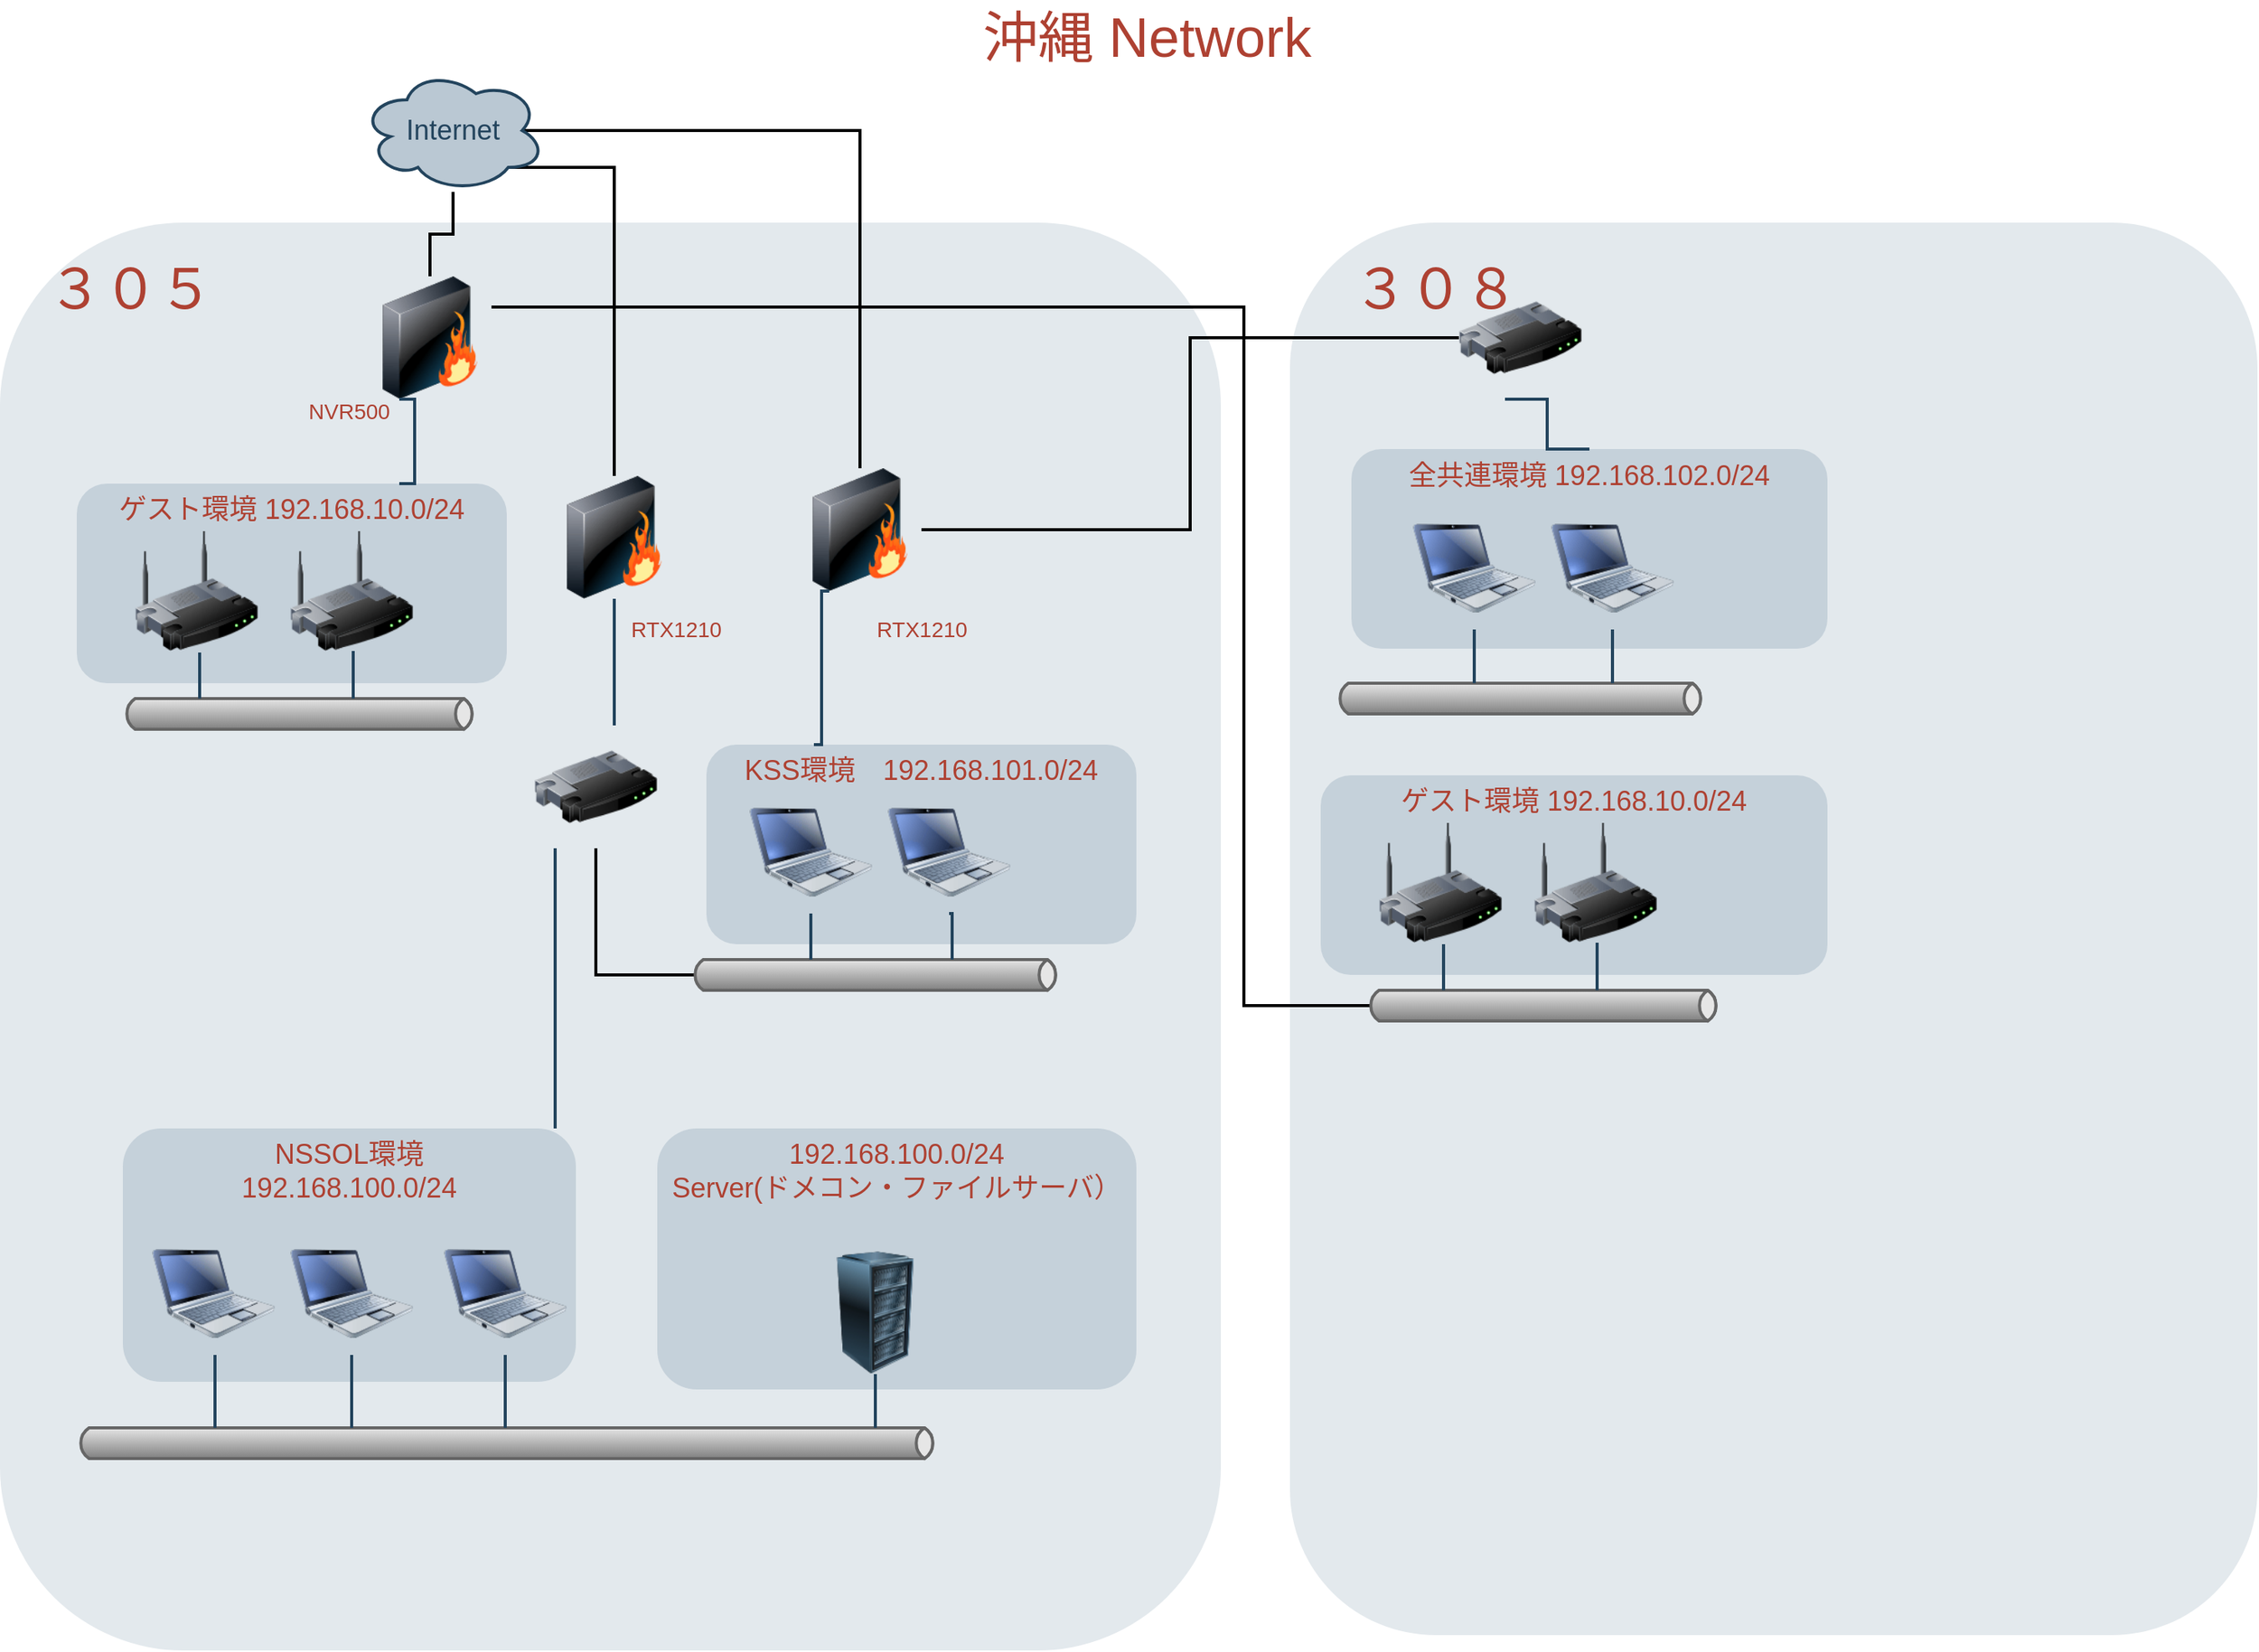 <mxfile version="13.7.3" type="github">
  <diagram id="a45cf8ec-cd66-6f27-3ac3-be6e809c9e4a" name="Page-1">
    <mxGraphModel dx="2031" dy="1146" grid="1" gridSize="10" guides="1" tooltips="1" connect="1" arrows="1" fold="1" page="1" pageScale="1" pageWidth="827" pageHeight="1169" background="#ffffff" math="0" shadow="0">
      <root>
        <mxCell id="0" />
        <mxCell id="1" parent="0" />
        <mxCell id="3" value="" style="rounded=1;whiteSpace=wrap;html=1;shadow=0;strokeColor=none;fillColor=#BAC8D3;gradientColor=none;fontSize=18;fontColor=#F08705;opacity=40;fontStyle=0;strokeWidth=3;" parent="1" vertex="1">
          <mxGeometry x="80" y="160" width="795" height="930" as="geometry" />
        </mxCell>
        <mxCell id="sYRH1KBw7pVgnMUkZbS4-179" value="&lt;span style=&quot;line-height: 17.182px&quot;&gt;ゲスト環境 192.168.10.0/24&lt;/span&gt;" style="rounded=1;whiteSpace=wrap;html=1;shadow=0;strokeColor=none;fillColor=#BAC8D3;gradientColor=none;fontSize=18;fontColor=#AE4132;verticalAlign=top;fontStyle=0;opacity=70;strokeWidth=3;" vertex="1" parent="1">
          <mxGeometry x="130" y="330" width="280" height="130" as="geometry" />
        </mxCell>
        <mxCell id="6" value="&lt;span style=&quot;line-height: 17.182px&quot;&gt;NSSOL環境&lt;br&gt;192.168.100.0/24&lt;br&gt;&lt;/span&gt;" style="rounded=1;whiteSpace=wrap;html=1;shadow=0;strokeColor=none;fillColor=#BAC8D3;gradientColor=none;fontSize=18;fontColor=#AE4132;verticalAlign=top;fontStyle=0;opacity=70;strokeWidth=3;" parent="1" vertex="1">
          <mxGeometry x="160" y="750" width="295" height="165" as="geometry" />
        </mxCell>
        <mxCell id="7" value="192.168.100.0/24&lt;br&gt;Server(ドメコン・ファイルサーバ）" style="rounded=1;whiteSpace=wrap;html=1;shadow=0;strokeColor=none;fillColor=#BAC8D3;gradientColor=none;fontSize=18;fontColor=#AE4132;verticalAlign=top;fontStyle=0;opacity=70;strokeWidth=3;" parent="1" vertex="1">
          <mxGeometry x="508" y="750" width="312" height="170" as="geometry" />
        </mxCell>
        <mxCell id="15" value="" style="rounded=1;whiteSpace=wrap;html=1;shadow=0;strokeColor=none;fillColor=#BAC8D3;gradientColor=none;fontSize=18;fontColor=#AE4132;verticalAlign=bottom;fontStyle=0;opacity=40;strokeWidth=3;" parent="1" vertex="1">
          <mxGeometry x="920" y="160" width="630" height="920" as="geometry" />
        </mxCell>
        <mxCell id="sYRH1KBw7pVgnMUkZbS4-173" style="edgeStyle=orthogonalEdgeStyle;rounded=0;orthogonalLoop=1;jettySize=auto;html=1;exitX=0.31;exitY=0.8;exitDx=0;exitDy=0;exitPerimeter=0;" edge="1" parent="1" source="19">
          <mxGeometry relative="1" as="geometry">
            <mxPoint x="360" y="90" as="targetPoint" />
          </mxGeometry>
        </mxCell>
        <mxCell id="sYRH1KBw7pVgnMUkZbS4-224" style="edgeStyle=orthogonalEdgeStyle;rounded=0;orthogonalLoop=1;jettySize=auto;html=1;exitX=0.8;exitY=0.8;exitDx=0;exitDy=0;exitPerimeter=0;endArrow=none;endFill=0;strokeWidth=2;fontSize=14;" edge="1" parent="1" source="19" target="sYRH1KBw7pVgnMUkZbS4-178">
          <mxGeometry relative="1" as="geometry" />
        </mxCell>
        <mxCell id="sYRH1KBw7pVgnMUkZbS4-225" style="edgeStyle=orthogonalEdgeStyle;rounded=0;orthogonalLoop=1;jettySize=auto;html=1;exitX=0.875;exitY=0.5;exitDx=0;exitDy=0;exitPerimeter=0;entryX=0.5;entryY=0;entryDx=0;entryDy=0;endArrow=none;endFill=0;strokeWidth=2;fontSize=14;" edge="1" parent="1" source="19" target="sYRH1KBw7pVgnMUkZbS4-174">
          <mxGeometry relative="1" as="geometry" />
        </mxCell>
        <mxCell id="19" value="Internet" style="ellipse;shape=cloud;whiteSpace=wrap;html=1;shadow=0;strokeColor=#23445D;fillColor=#BAC8D3;gradientColor=none;fontSize=18;fontColor=#23445D;gradientDirection=north;fontStyle=0;strokeWidth=2;" parent="1" vertex="1">
          <mxGeometry x="315" y="60" width="120" height="80" as="geometry" />
        </mxCell>
        <mxCell id="36" value="" style="image;html=1;image=img/lib/clip_art/computers/Netbook_128x128.png;shadow=0;strokeColor=#000000;fillColor=#FFFFFF;gradientColor=none;fontSize=18;fontColor=#F08705;fontStyle=0" parent="1" vertex="1">
          <mxGeometry x="179" y="817.5" width="80" height="80" as="geometry" />
        </mxCell>
        <mxCell id="37" value="" style="image;html=1;image=img/lib/clip_art/computers/Netbook_128x128.png;shadow=0;strokeColor=#000000;fillColor=#FFFFFF;gradientColor=none;fontSize=18;fontColor=#F08705;fontStyle=0" parent="1" vertex="1">
          <mxGeometry x="269" y="817.5" width="80" height="80" as="geometry" />
        </mxCell>
        <mxCell id="38" value="" style="image;html=1;image=img/lib/clip_art/computers/Netbook_128x128.png;shadow=0;strokeColor=#000000;fillColor=#FFFFFF;gradientColor=none;fontSize=18;fontColor=#F08705;fontStyle=0" parent="1" vertex="1">
          <mxGeometry x="369" y="817.5" width="80" height="80" as="geometry" />
        </mxCell>
        <mxCell id="39" value="" style="image;html=1;image=img/lib/clip_art/computers/Server_Rack_128x128.png;shadow=0;strokeColor=#000000;fillColor=#FFFFFF;gradientColor=none;fontSize=18;fontColor=#F08705;fontStyle=0" parent="1" vertex="1">
          <mxGeometry x="610" y="830" width="80" height="80" as="geometry" />
        </mxCell>
        <mxCell id="48" value="" style="strokeWidth=2;strokeColor=#666666;dashed=0;align=center;html=1;fontSize=8;shape=mxgraph.eip.messageChannel;shadow=0;fillColor=#FFFFFF;gradientColor=none;fontColor=#F08705;fontStyle=0" parent="1" vertex="1">
          <mxGeometry x="130" y="945" width="560" height="20" as="geometry" />
        </mxCell>
        <mxCell id="53" value="" style="image;html=1;image=img/lib/clip_art/networking/Router_128x128.png;shadow=0;strokeColor=#000000;fillColor=#FFFFFF;gradientColor=none;fontSize=18;fontColor=#F08705;fontStyle=0" parent="1" vertex="1">
          <mxGeometry x="428" y="487.5" width="80" height="80" as="geometry" />
        </mxCell>
        <mxCell id="55" value="" style="image;html=1;image=img/lib/clip_art/networking/Wireless_Router_128x128.png;shadow=0;strokeColor=#000000;fillColor=#FFFFFF;gradientColor=none;fontSize=18;fontColor=#F08705;fontStyle=0" parent="1" vertex="1">
          <mxGeometry x="168" y="360" width="80" height="80" as="geometry" />
        </mxCell>
        <mxCell id="sYRH1KBw7pVgnMUkZbS4-223" style="edgeStyle=orthogonalEdgeStyle;rounded=0;orthogonalLoop=1;jettySize=auto;html=1;exitX=0.5;exitY=0;exitDx=0;exitDy=0;endArrow=none;endFill=0;strokeWidth=2;fontSize=14;" edge="1" parent="1" source="82" target="19">
          <mxGeometry relative="1" as="geometry" />
        </mxCell>
        <mxCell id="sYRH1KBw7pVgnMUkZbS4-226" style="edgeStyle=orthogonalEdgeStyle;rounded=0;orthogonalLoop=1;jettySize=auto;html=1;exitX=1;exitY=0.25;exitDx=0;exitDy=0;entryX=0;entryY=0.5;entryDx=2.7;entryDy=0;entryPerimeter=0;endArrow=none;endFill=0;strokeWidth=2;fontSize=14;" edge="1" parent="1" source="82" target="sYRH1KBw7pVgnMUkZbS4-220">
          <mxGeometry relative="1" as="geometry">
            <Array as="points">
              <mxPoint x="890" y="215" />
              <mxPoint x="890" y="670" />
            </Array>
          </mxGeometry>
        </mxCell>
        <mxCell id="82" value="" style="image;html=1;image=img/lib/clip_art/networking/Firewall_128x128.png;shadow=0;strokeColor=#000000;fillColor=#FFFFFF;gradientColor=none;fontSize=18;fontColor=#F08705;fontStyle=0" parent="1" vertex="1">
          <mxGeometry x="320" y="195" width="80" height="80" as="geometry" />
        </mxCell>
        <mxCell id="95" value="" style="edgeStyle=elbowEdgeStyle;strokeWidth=2;rounded=0;endArrow=none;startArrow=none;startSize=10;endSize=10;dashed=0;html=1;strokeColor=#23445D;fontSize=18;fontColor=#F08705;startFill=0;endFill=0;fontStyle=0" parent="1" source="37" target="48" edge="1">
          <mxGeometry relative="1" as="geometry">
            <mxPoint x="200" y="915" as="sourcePoint" />
            <mxPoint x="200" y="955" as="targetPoint" />
          </mxGeometry>
        </mxCell>
        <mxCell id="96" value="" style="edgeStyle=elbowEdgeStyle;strokeWidth=2;rounded=0;endArrow=none;startArrow=none;startSize=10;endSize=10;dashed=0;html=1;strokeColor=#23445D;fontSize=18;fontColor=#F08705;startFill=0;endFill=0;fontStyle=0" parent="1" source="38" target="48" edge="1">
          <mxGeometry relative="1" as="geometry">
            <mxPoint x="210" y="925" as="sourcePoint" />
            <mxPoint x="210" y="965" as="targetPoint" />
          </mxGeometry>
        </mxCell>
        <mxCell id="97" value="" style="edgeStyle=elbowEdgeStyle;strokeWidth=2;rounded=0;endArrow=none;startArrow=none;startSize=10;endSize=10;dashed=0;html=1;strokeColor=#23445D;fontSize=18;fontColor=#F08705;startFill=0;endFill=0;fontStyle=0" parent="1" source="39" target="48" edge="1">
          <mxGeometry relative="1" as="geometry">
            <mxPoint x="390" y="915" as="sourcePoint" />
            <mxPoint x="390" y="955" as="targetPoint" />
          </mxGeometry>
        </mxCell>
        <mxCell id="103" value="" style="edgeStyle=elbowEdgeStyle;strokeWidth=2;rounded=0;endArrow=none;startArrow=none;startSize=10;endSize=10;dashed=0;html=1;strokeColor=#23445D;fontSize=18;fontColor=#F08705;startFill=0;endFill=0;fontStyle=0;exitX=0.5;exitY=1;exitDx=0;exitDy=0;" parent="1" source="sYRH1KBw7pVgnMUkZbS4-178" target="53" edge="1">
          <mxGeometry relative="1" as="geometry">
            <mxPoint x="675" y="604" as="sourcePoint" />
            <mxPoint x="675" y="644" as="targetPoint" />
          </mxGeometry>
        </mxCell>
        <mxCell id="120" value="" style="edgeStyle=elbowEdgeStyle;strokeWidth=2;rounded=0;endArrow=none;startArrow=none;startSize=10;endSize=10;dashed=0;html=1;strokeColor=#23445D;fontSize=18;fontColor=#F08705;startFill=0;endFill=0;fontStyle=0" parent="1" source="6" target="53" edge="1">
          <mxGeometry relative="1" as="geometry">
            <mxPoint x="389.762" y="564.476" as="sourcePoint" />
            <mxPoint x="389.762" y="603.762" as="targetPoint" />
          </mxGeometry>
        </mxCell>
        <mxCell id="167" value="３０５" style="text;html=1;strokeColor=none;fillColor=none;align=center;verticalAlign=middle;whiteSpace=wrap;overflow=hidden;shadow=0;fontSize=36;fontColor=#AE4132;fontStyle=0" parent="1" vertex="1">
          <mxGeometry x="100" y="170" width="130" height="65" as="geometry" />
        </mxCell>
        <mxCell id="168" value="沖縄 Network" style="text;html=1;strokeColor=none;fillColor=none;align=center;verticalAlign=middle;whiteSpace=wrap;overflow=hidden;shadow=0;fontSize=36;fontColor=#AE4132;fontStyle=0" parent="1" vertex="1">
          <mxGeometry x="137" y="15" width="1380" height="45" as="geometry" />
        </mxCell>
        <mxCell id="171" style="edgeStyle=orthogonalEdgeStyle;rounded=0;jumpStyle=none;html=1;exitX=0;exitY=0.5;entryX=0;entryY=0.5;shadow=0;labelBackgroundColor=none;startArrow=none;startFill=0;endArrow=classic;endFill=1;endSize=6;jettySize=auto;orthogonalLoop=1;strokeColor=#23445D;strokeWidth=2;fillColor=#F08705;fontFamily=Helvetica;fontSize=14;fontColor=#F08705;align=left;fontStyle=0" parent="1" source="168" target="168" edge="1">
          <mxGeometry relative="1" as="geometry" />
        </mxCell>
        <mxCell id="sYRH1KBw7pVgnMUkZbS4-172" value="" style="image;html=1;image=img/lib/clip_art/networking/Router_128x128.png;shadow=0;strokeColor=#000000;fillColor=#FFFFFF;gradientColor=none;fontSize=18;fontColor=#F08705;fontStyle=0" vertex="1" parent="1">
          <mxGeometry x="1030" y="195" width="80" height="80" as="geometry" />
        </mxCell>
        <mxCell id="sYRH1KBw7pVgnMUkZbS4-200" style="edgeStyle=orthogonalEdgeStyle;rounded=0;orthogonalLoop=1;jettySize=auto;html=1;exitX=1;exitY=0.5;exitDx=0;exitDy=0;entryX=0;entryY=0.5;entryDx=0;entryDy=0;endArrow=none;endFill=0;strokeWidth=2;fontSize=14;" edge="1" parent="1" source="sYRH1KBw7pVgnMUkZbS4-174" target="sYRH1KBw7pVgnMUkZbS4-172">
          <mxGeometry relative="1" as="geometry" />
        </mxCell>
        <mxCell id="sYRH1KBw7pVgnMUkZbS4-174" value="" style="image;html=1;image=img/lib/clip_art/networking/Firewall_128x128.png;shadow=0;strokeColor=#000000;fillColor=#FFFFFF;gradientColor=none;fontSize=18;fontColor=#F08705;fontStyle=0" vertex="1" parent="1">
          <mxGeometry x="600" y="320" width="80" height="80" as="geometry" />
        </mxCell>
        <mxCell id="sYRH1KBw7pVgnMUkZbS4-176" value="" style="edgeStyle=elbowEdgeStyle;strokeWidth=2;rounded=0;endArrow=none;startArrow=none;startSize=10;endSize=10;dashed=0;html=1;strokeColor=#23445D;fontSize=18;fontColor=#F08705;startFill=0;endFill=0;fontStyle=0" edge="1" parent="1" source="36" target="48">
          <mxGeometry relative="1" as="geometry">
            <mxPoint x="309" y="897.5" as="sourcePoint" />
            <mxPoint x="309" y="945" as="targetPoint" />
            <Array as="points">
              <mxPoint x="220" y="941" />
            </Array>
          </mxGeometry>
        </mxCell>
        <mxCell id="sYRH1KBw7pVgnMUkZbS4-178" value="" style="image;html=1;image=img/lib/clip_art/networking/Firewall_128x128.png;shadow=0;strokeColor=#000000;fillColor=#FFFFFF;gradientColor=none;fontSize=18;fontColor=#F08705;fontStyle=0" vertex="1" parent="1">
          <mxGeometry x="440" y="325" width="80" height="80" as="geometry" />
        </mxCell>
        <mxCell id="sYRH1KBw7pVgnMUkZbS4-180" value="" style="image;html=1;image=img/lib/clip_art/networking/Wireless_Router_128x128.png;shadow=0;strokeColor=#000000;fillColor=#FFFFFF;gradientColor=none;fontSize=18;fontColor=#F08705;fontStyle=0" vertex="1" parent="1">
          <mxGeometry x="269" y="360" width="80" height="80" as="geometry" />
        </mxCell>
        <mxCell id="sYRH1KBw7pVgnMUkZbS4-181" value="" style="edgeStyle=elbowEdgeStyle;strokeWidth=2;rounded=0;endArrow=none;startArrow=none;startSize=10;endSize=10;dashed=0;html=1;strokeColor=#23445D;fontSize=18;fontColor=#F08705;startFill=0;endFill=0;fontStyle=0;entryX=0.75;entryY=0;entryDx=0;entryDy=0;exitX=0.25;exitY=1;exitDx=0;exitDy=0;" edge="1" parent="1" source="82" target="sYRH1KBw7pVgnMUkZbS4-179">
          <mxGeometry relative="1" as="geometry">
            <mxPoint x="350" y="320" as="sourcePoint" />
            <mxPoint x="442" y="387.5" as="targetPoint" />
            <Array as="points">
              <mxPoint x="350" y="320" />
            </Array>
          </mxGeometry>
        </mxCell>
        <mxCell id="sYRH1KBw7pVgnMUkZbS4-183" value="" style="strokeWidth=2;strokeColor=#666666;dashed=0;align=center;html=1;fontSize=8;shape=mxgraph.eip.messageChannel;shadow=0;fillColor=#FFFFFF;gradientColor=none;fontColor=#F08705;fontStyle=0" vertex="1" parent="1">
          <mxGeometry x="160" y="470" width="230" height="20" as="geometry" />
        </mxCell>
        <mxCell id="sYRH1KBw7pVgnMUkZbS4-185" value="" style="edgeStyle=elbowEdgeStyle;strokeWidth=2;rounded=0;endArrow=none;startArrow=none;startSize=10;endSize=10;dashed=0;html=1;strokeColor=#23445D;fontSize=18;fontColor=#F08705;startFill=0;endFill=0;fontStyle=0;" edge="1" parent="1" target="sYRH1KBw7pVgnMUkZbS4-183">
          <mxGeometry relative="1" as="geometry">
            <mxPoint x="210" y="440" as="sourcePoint" />
            <mxPoint x="187.5" y="549.329" as="targetPoint" />
            <Array as="points">
              <mxPoint x="210" y="440" />
              <mxPoint x="188.5" y="573.5" />
            </Array>
          </mxGeometry>
        </mxCell>
        <mxCell id="sYRH1KBw7pVgnMUkZbS4-186" value="" style="edgeStyle=elbowEdgeStyle;strokeWidth=2;rounded=0;endArrow=none;startArrow=none;startSize=10;endSize=10;dashed=0;html=1;strokeColor=#23445D;fontSize=18;fontColor=#F08705;startFill=0;endFill=0;fontStyle=0;exitX=0.5;exitY=1;exitDx=0;exitDy=0;entryX=0;entryY=0;entryDx=150;entryDy=0;entryPerimeter=0;" edge="1" parent="1" source="sYRH1KBw7pVgnMUkZbS4-180" target="sYRH1KBw7pVgnMUkZbS4-183">
          <mxGeometry relative="1" as="geometry">
            <mxPoint x="220" y="450" as="sourcePoint" />
            <mxPoint x="220" y="480" as="targetPoint" />
            <Array as="points">
              <mxPoint x="310" y="460" />
              <mxPoint x="198.5" y="583.5" />
            </Array>
          </mxGeometry>
        </mxCell>
        <mxCell id="sYRH1KBw7pVgnMUkZbS4-187" value="NVR500" style="text;html=1;strokeColor=none;fillColor=none;align=center;verticalAlign=middle;whiteSpace=wrap;overflow=hidden;shadow=0;fontSize=14;fontColor=#AE4132;fontStyle=0" vertex="1" parent="1">
          <mxGeometry x="267" y="257.5" width="81" height="50" as="geometry" />
        </mxCell>
        <mxCell id="sYRH1KBw7pVgnMUkZbS4-188" value="RTX1210" style="text;html=1;strokeColor=none;fillColor=none;align=center;verticalAlign=middle;whiteSpace=wrap;overflow=hidden;shadow=0;fontSize=14;fontColor=#AE4132;fontStyle=0" vertex="1" parent="1">
          <mxGeometry x="480" y="400" width="81" height="50" as="geometry" />
        </mxCell>
        <mxCell id="sYRH1KBw7pVgnMUkZbS4-189" value="RTX1210" style="text;html=1;strokeColor=none;fillColor=none;align=center;verticalAlign=middle;whiteSpace=wrap;overflow=hidden;shadow=0;fontSize=14;fontColor=#AE4132;fontStyle=0" vertex="1" parent="1">
          <mxGeometry x="639.5" y="400" width="81" height="50" as="geometry" />
        </mxCell>
        <mxCell id="sYRH1KBw7pVgnMUkZbS4-199" style="edgeStyle=orthogonalEdgeStyle;rounded=0;orthogonalLoop=1;jettySize=auto;html=1;exitX=0;exitY=0.5;exitDx=2.7;exitDy=0;exitPerimeter=0;fontSize=14;horizontal=0;endArrow=none;endFill=0;strokeWidth=2;" edge="1" parent="1" source="sYRH1KBw7pVgnMUkZbS4-190" target="53">
          <mxGeometry relative="1" as="geometry" />
        </mxCell>
        <mxCell id="sYRH1KBw7pVgnMUkZbS4-190" value="" style="strokeWidth=2;strokeColor=#666666;dashed=0;align=center;html=1;fontSize=8;shape=mxgraph.eip.messageChannel;shadow=0;fillColor=#FFFFFF;gradientColor=none;fontColor=#F08705;fontStyle=0" vertex="1" parent="1">
          <mxGeometry x="530" y="640" width="240" height="20" as="geometry" />
        </mxCell>
        <mxCell id="sYRH1KBw7pVgnMUkZbS4-191" value="KSS環境　192.168.101.0/24" style="rounded=1;whiteSpace=wrap;html=1;shadow=0;strokeColor=none;fillColor=#BAC8D3;gradientColor=none;fontSize=18;fontColor=#AE4132;verticalAlign=top;fontStyle=0;opacity=70;strokeWidth=3;" vertex="1" parent="1">
          <mxGeometry x="540" y="500" width="280" height="130" as="geometry" />
        </mxCell>
        <mxCell id="sYRH1KBw7pVgnMUkZbS4-192" value="" style="image;html=1;image=img/lib/clip_art/computers/Netbook_128x128.png;shadow=0;strokeColor=#000000;fillColor=#FFFFFF;gradientColor=none;fontSize=18;fontColor=#F08705;fontStyle=0" vertex="1" parent="1">
          <mxGeometry x="568" y="530" width="80" height="80" as="geometry" />
        </mxCell>
        <mxCell id="sYRH1KBw7pVgnMUkZbS4-193" value="" style="image;html=1;image=img/lib/clip_art/computers/Netbook_128x128.png;shadow=0;strokeColor=#000000;fillColor=#FFFFFF;gradientColor=none;fontSize=18;fontColor=#F08705;fontStyle=0" vertex="1" parent="1">
          <mxGeometry x="658" y="530" width="80" height="80" as="geometry" />
        </mxCell>
        <mxCell id="sYRH1KBw7pVgnMUkZbS4-195" value="" style="edgeStyle=elbowEdgeStyle;strokeWidth=2;rounded=0;endArrow=none;startArrow=none;startSize=10;endSize=10;dashed=0;html=1;strokeColor=#23445D;fontSize=18;fontColor=#F08705;startFill=0;endFill=0;fontStyle=0;exitX=0.5;exitY=1;exitDx=0;exitDy=0;" edge="1" parent="1" source="sYRH1KBw7pVgnMUkZbS4-192" target="sYRH1KBw7pVgnMUkZbS4-190">
          <mxGeometry relative="1" as="geometry">
            <mxPoint x="220" y="620" as="sourcePoint" />
            <mxPoint x="220" y="650" as="targetPoint" />
            <Array as="points">
              <mxPoint x="608" y="630" />
              <mxPoint x="198.5" y="753.5" />
            </Array>
          </mxGeometry>
        </mxCell>
        <mxCell id="sYRH1KBw7pVgnMUkZbS4-196" value="" style="edgeStyle=elbowEdgeStyle;strokeWidth=2;rounded=0;endArrow=none;startArrow=none;startSize=10;endSize=10;dashed=0;html=1;strokeColor=#23445D;fontSize=18;fontColor=#F08705;startFill=0;endFill=0;fontStyle=0;exitX=0.5;exitY=1;exitDx=0;exitDy=0;entryX=0;entryY=0;entryDx=170;entryDy=0;entryPerimeter=0;" edge="1" parent="1" source="sYRH1KBw7pVgnMUkZbS4-193" target="sYRH1KBw7pVgnMUkZbS4-190">
          <mxGeometry relative="1" as="geometry">
            <mxPoint x="618" y="620" as="sourcePoint" />
            <mxPoint x="618" y="650" as="targetPoint" />
            <Array as="points">
              <mxPoint x="700" y="630" />
              <mxPoint x="208.5" y="763.5" />
            </Array>
          </mxGeometry>
        </mxCell>
        <mxCell id="sYRH1KBw7pVgnMUkZbS4-198" value="" style="edgeStyle=elbowEdgeStyle;strokeWidth=2;rounded=0;endArrow=none;startArrow=none;startSize=10;endSize=10;dashed=0;html=1;strokeColor=#23445D;fontSize=18;fontColor=#F08705;startFill=0;endFill=0;fontStyle=0;exitX=0.25;exitY=1;exitDx=0;exitDy=0;entryX=0.25;entryY=0;entryDx=0;entryDy=0;" edge="1" parent="1" source="sYRH1KBw7pVgnMUkZbS4-174" target="sYRH1KBw7pVgnMUkZbS4-191">
          <mxGeometry relative="1" as="geometry">
            <mxPoint x="490" y="285" as="sourcePoint" />
            <mxPoint x="490" y="317.5" as="targetPoint" />
          </mxGeometry>
        </mxCell>
        <mxCell id="sYRH1KBw7pVgnMUkZbS4-201" value="全共連環境 192.168.102.0/24" style="rounded=1;whiteSpace=wrap;html=1;shadow=0;strokeColor=none;fillColor=#BAC8D3;gradientColor=none;fontSize=18;fontColor=#AE4132;verticalAlign=top;fontStyle=0;opacity=70;strokeWidth=3;" vertex="1" parent="1">
          <mxGeometry x="960" y="307.5" width="310" height="130" as="geometry" />
        </mxCell>
        <mxCell id="sYRH1KBw7pVgnMUkZbS4-202" value="" style="edgeStyle=elbowEdgeStyle;strokeWidth=2;rounded=0;endArrow=none;startArrow=none;startSize=10;endSize=10;dashed=0;html=1;strokeColor=#23445D;fontSize=18;fontColor=#F08705;startFill=0;endFill=0;fontStyle=0;entryX=0.5;entryY=0;entryDx=0;entryDy=0;" edge="1" parent="1" target="sYRH1KBw7pVgnMUkZbS4-201">
          <mxGeometry relative="1" as="geometry">
            <mxPoint x="1060" y="275" as="sourcePoint" />
            <mxPoint x="660" y="330" as="targetPoint" />
          </mxGeometry>
        </mxCell>
        <mxCell id="sYRH1KBw7pVgnMUkZbS4-203" value="" style="image;html=1;image=img/lib/clip_art/computers/Netbook_128x128.png;shadow=0;strokeColor=#000000;fillColor=#FFFFFF;gradientColor=none;fontSize=18;fontColor=#F08705;fontStyle=0" vertex="1" parent="1">
          <mxGeometry x="1000" y="345" width="80" height="80" as="geometry" />
        </mxCell>
        <mxCell id="sYRH1KBw7pVgnMUkZbS4-204" value="" style="image;html=1;image=img/lib/clip_art/computers/Netbook_128x128.png;shadow=0;strokeColor=#000000;fillColor=#FFFFFF;gradientColor=none;fontSize=18;fontColor=#F08705;fontStyle=0" vertex="1" parent="1">
          <mxGeometry x="1090" y="345" width="80" height="80" as="geometry" />
        </mxCell>
        <mxCell id="sYRH1KBw7pVgnMUkZbS4-205" value="" style="strokeWidth=2;strokeColor=#666666;dashed=0;align=center;html=1;fontSize=8;shape=mxgraph.eip.messageChannel;shadow=0;fillColor=#FFFFFF;gradientColor=none;fontColor=#F08705;fontStyle=0" vertex="1" parent="1">
          <mxGeometry x="950" y="460" width="240" height="20" as="geometry" />
        </mxCell>
        <mxCell id="sYRH1KBw7pVgnMUkZbS4-206" value="" style="edgeStyle=elbowEdgeStyle;strokeWidth=2;rounded=0;endArrow=none;startArrow=none;startSize=10;endSize=10;dashed=0;html=1;strokeColor=#23445D;fontSize=18;fontColor=#F08705;startFill=0;endFill=0;fontStyle=0;exitX=0.5;exitY=1;exitDx=0;exitDy=0;entryX=0;entryY=0;entryDx=90;entryDy=0;entryPerimeter=0;" edge="1" parent="1" source="sYRH1KBw7pVgnMUkZbS4-203" target="sYRH1KBw7pVgnMUkZbS4-205">
          <mxGeometry relative="1" as="geometry">
            <mxPoint x="618" y="440" as="sourcePoint" />
            <mxPoint x="618" y="470" as="targetPoint" />
            <Array as="points">
              <mxPoint x="1040" y="440" />
              <mxPoint x="208.5" y="583.5" />
            </Array>
          </mxGeometry>
        </mxCell>
        <mxCell id="sYRH1KBw7pVgnMUkZbS4-207" value="" style="edgeStyle=elbowEdgeStyle;strokeWidth=2;rounded=0;endArrow=none;startArrow=none;startSize=10;endSize=10;dashed=0;html=1;strokeColor=#23445D;fontSize=18;fontColor=#F08705;startFill=0;endFill=0;fontStyle=0;exitX=0.5;exitY=1;exitDx=0;exitDy=0;entryX=0;entryY=0;entryDx=180;entryDy=0;entryPerimeter=0;" edge="1" parent="1" source="sYRH1KBw7pVgnMUkZbS4-204" target="sYRH1KBw7pVgnMUkZbS4-205">
          <mxGeometry relative="1" as="geometry">
            <mxPoint x="1050" y="435" as="sourcePoint" />
            <mxPoint x="1050" y="470" as="targetPoint" />
            <Array as="points">
              <mxPoint x="1130" y="450" />
              <mxPoint x="218.5" y="593.5" />
            </Array>
          </mxGeometry>
        </mxCell>
        <mxCell id="sYRH1KBw7pVgnMUkZbS4-215" value="３０８" style="text;html=1;strokeColor=none;fillColor=none;align=center;verticalAlign=middle;whiteSpace=wrap;overflow=hidden;shadow=0;fontSize=36;fontColor=#AE4132;fontStyle=0" vertex="1" parent="1">
          <mxGeometry x="950" y="170" width="130" height="65" as="geometry" />
        </mxCell>
        <mxCell id="sYRH1KBw7pVgnMUkZbS4-217" value="&lt;span style=&quot;line-height: 17.182px&quot;&gt;ゲスト環境&amp;nbsp;&lt;/span&gt;192.168.10.0/24" style="rounded=1;whiteSpace=wrap;html=1;shadow=0;strokeColor=none;fillColor=#BAC8D3;gradientColor=none;fontSize=18;fontColor=#AE4132;verticalAlign=top;fontStyle=0;opacity=70;strokeWidth=3;" vertex="1" parent="1">
          <mxGeometry x="940" y="520" width="330" height="130" as="geometry" />
        </mxCell>
        <mxCell id="sYRH1KBw7pVgnMUkZbS4-218" value="" style="image;html=1;image=img/lib/clip_art/networking/Wireless_Router_128x128.png;shadow=0;strokeColor=#000000;fillColor=#FFFFFF;gradientColor=none;fontSize=18;fontColor=#F08705;fontStyle=0" vertex="1" parent="1">
          <mxGeometry x="978" y="550" width="80" height="80" as="geometry" />
        </mxCell>
        <mxCell id="sYRH1KBw7pVgnMUkZbS4-219" value="" style="image;html=1;image=img/lib/clip_art/networking/Wireless_Router_128x128.png;shadow=0;strokeColor=#000000;fillColor=#FFFFFF;gradientColor=none;fontSize=18;fontColor=#F08705;fontStyle=0" vertex="1" parent="1">
          <mxGeometry x="1079" y="550" width="80" height="80" as="geometry" />
        </mxCell>
        <mxCell id="sYRH1KBw7pVgnMUkZbS4-220" value="" style="strokeWidth=2;strokeColor=#666666;dashed=0;align=center;html=1;fontSize=8;shape=mxgraph.eip.messageChannel;shadow=0;fillColor=#FFFFFF;gradientColor=none;fontColor=#F08705;fontStyle=0" vertex="1" parent="1">
          <mxGeometry x="970" y="660" width="230" height="20" as="geometry" />
        </mxCell>
        <mxCell id="sYRH1KBw7pVgnMUkZbS4-221" value="" style="edgeStyle=elbowEdgeStyle;strokeWidth=2;rounded=0;endArrow=none;startArrow=none;startSize=10;endSize=10;dashed=0;html=1;strokeColor=#23445D;fontSize=18;fontColor=#F08705;startFill=0;endFill=0;fontStyle=0;" edge="1" target="sYRH1KBw7pVgnMUkZbS4-220" parent="1">
          <mxGeometry relative="1" as="geometry">
            <mxPoint x="1020" y="630" as="sourcePoint" />
            <mxPoint x="997.5" y="739.329" as="targetPoint" />
            <Array as="points">
              <mxPoint x="1020" y="630" />
              <mxPoint x="998.5" y="763.5" />
            </Array>
          </mxGeometry>
        </mxCell>
        <mxCell id="sYRH1KBw7pVgnMUkZbS4-222" value="" style="edgeStyle=elbowEdgeStyle;strokeWidth=2;rounded=0;endArrow=none;startArrow=none;startSize=10;endSize=10;dashed=0;html=1;strokeColor=#23445D;fontSize=18;fontColor=#F08705;startFill=0;endFill=0;fontStyle=0;exitX=0.5;exitY=1;exitDx=0;exitDy=0;entryX=0;entryY=0;entryDx=150;entryDy=0;entryPerimeter=0;" edge="1" source="sYRH1KBw7pVgnMUkZbS4-219" target="sYRH1KBw7pVgnMUkZbS4-220" parent="1">
          <mxGeometry relative="1" as="geometry">
            <mxPoint x="1030" y="640" as="sourcePoint" />
            <mxPoint x="1030" y="670" as="targetPoint" />
            <Array as="points">
              <mxPoint x="1120" y="650" />
              <mxPoint x="1008.5" y="773.5" />
            </Array>
          </mxGeometry>
        </mxCell>
      </root>
    </mxGraphModel>
  </diagram>
</mxfile>
